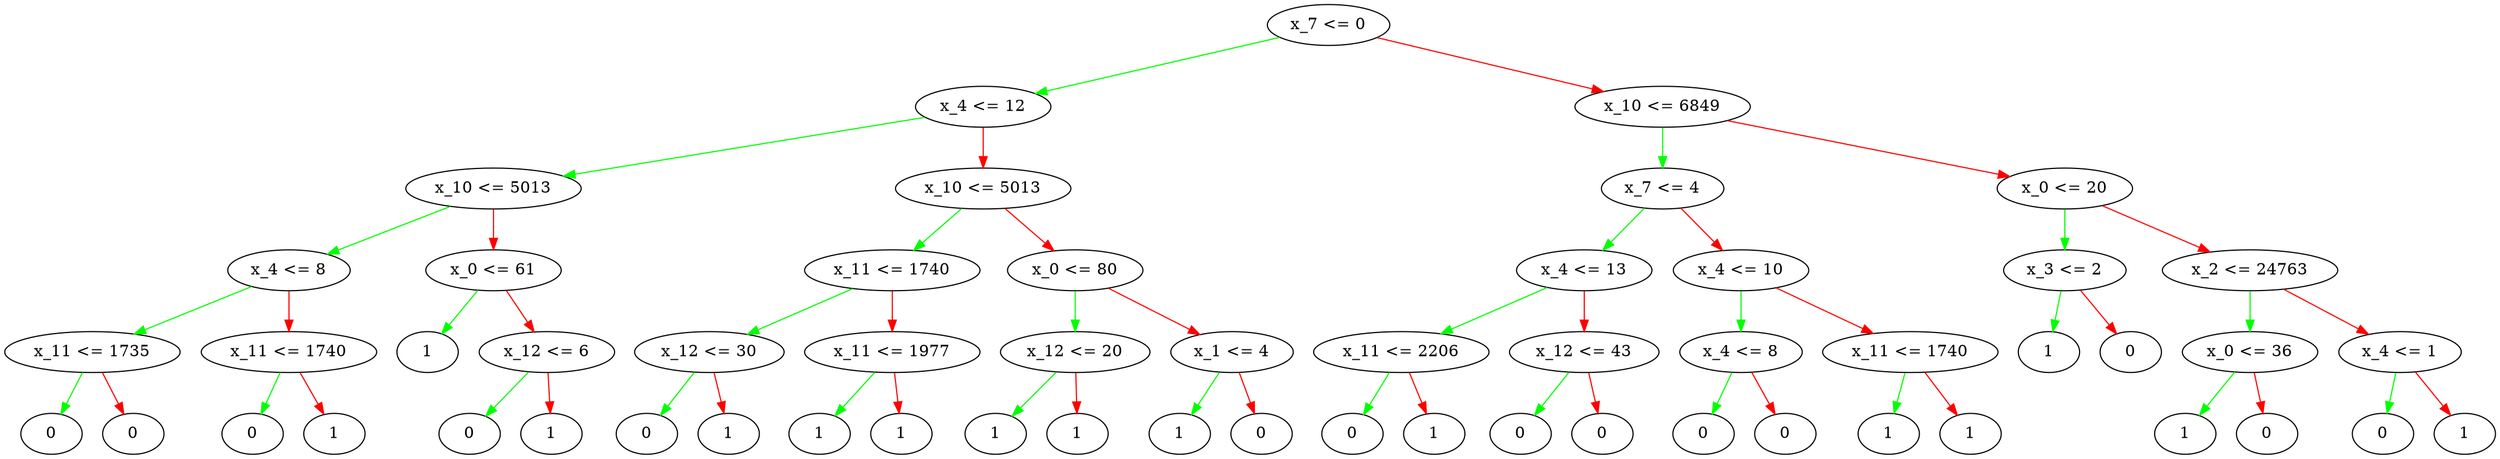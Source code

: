 strict digraph G{
0[label="x_7 <= 0"];
0 -> 1[color=green];
0 -> 30[color=red];
1[label="x_4 <= 12"];
1 -> 2[color=green];
1 -> 15[color=red];
2[label="x_10 <= 5013"];
2 -> 3[color=green];
2 -> 10[color=red];
3[label="x_4 <= 8"];
3 -> 4[color=green];
3 -> 7[color=red];
4[label="x_11 <= 1735"];
4 -> 5[color=green];
4 -> 6[color=red];
5[label="0"];
6[label="0"];
7[label="x_11 <= 1740"];
7 -> 8[color=green];
7 -> 9[color=red];
8[label="0"];
9[label="1"];
10[label="x_0 <= 61"];
10 -> 11[color=green];
10 -> 12[color=red];
11[label="1"];
12[label="x_12 <= 6"];
12 -> 13[color=green];
12 -> 14[color=red];
13[label="0"];
14[label="1"];
15[label="x_10 <= 5013"];
15 -> 16[color=green];
15 -> 23[color=red];
16[label="x_11 <= 1740"];
16 -> 17[color=green];
16 -> 20[color=red];
17[label="x_12 <= 30"];
17 -> 18[color=green];
17 -> 19[color=red];
18[label="0"];
19[label="1"];
20[label="x_11 <= 1977"];
20 -> 21[color=green];
20 -> 22[color=red];
21[label="1"];
22[label="1"];
23[label="x_0 <= 80"];
23 -> 24[color=green];
23 -> 27[color=red];
24[label="x_12 <= 20"];
24 -> 25[color=green];
24 -> 26[color=red];
25[label="1"];
26[label="1"];
27[label="x_1 <= 4"];
27 -> 28[color=green];
27 -> 29[color=red];
28[label="1"];
29[label="0"];
30[label="x_10 <= 6849"];
30 -> 31[color=green];
30 -> 46[color=red];
31[label="x_7 <= 4"];
31 -> 32[color=green];
31 -> 39[color=red];
32[label="x_4 <= 13"];
32 -> 33[color=green];
32 -> 36[color=red];
33[label="x_11 <= 2206"];
33 -> 34[color=green];
33 -> 35[color=red];
34[label="0"];
35[label="1"];
36[label="x_12 <= 43"];
36 -> 37[color=green];
36 -> 38[color=red];
37[label="0"];
38[label="0"];
39[label="x_4 <= 10"];
39 -> 40[color=green];
39 -> 43[color=red];
40[label="x_4 <= 8"];
40 -> 41[color=green];
40 -> 42[color=red];
41[label="0"];
42[label="0"];
43[label="x_11 <= 1740"];
43 -> 44[color=green];
43 -> 45[color=red];
44[label="1"];
45[label="1"];
46[label="x_0 <= 20"];
46 -> 47[color=green];
46 -> 50[color=red];
47[label="x_3 <= 2"];
47 -> 48[color=green];
47 -> 49[color=red];
48[label="1"];
49[label="0"];
50[label="x_2 <= 24763"];
50 -> 51[color=green];
50 -> 54[color=red];
51[label="x_0 <= 36"];
51 -> 52[color=green];
51 -> 53[color=red];
52[label="1"];
53[label="0"];
54[label="x_4 <= 1"];
54 -> 55[color=green];
54 -> 56[color=red];
55[label="0"];
56[label="1"];
}